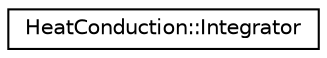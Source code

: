 digraph "Graphical Class Hierarchy"
{
  edge [fontname="Helvetica",fontsize="10",labelfontname="Helvetica",labelfontsize="10"];
  node [fontname="Helvetica",fontsize="10",shape=record];
  rankdir="LR";
  Node1 [label="HeatConduction::Integrator",height=0.2,width=0.4,color="black", fillcolor="white", style="filled",URL="$classHeatConduction_1_1Integrator.html",tooltip="Solve the heat diffusion equation in 2D or 3D. "];
}
